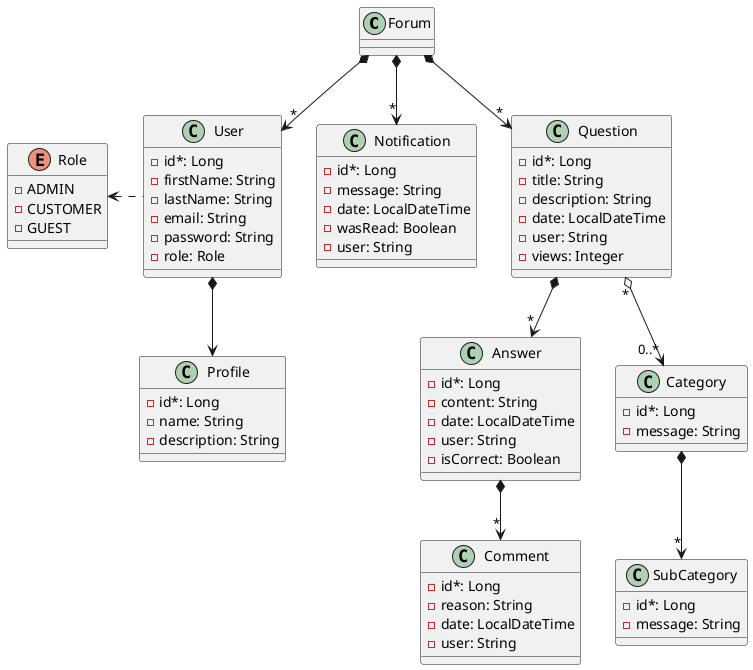 @startuml

Forum *-down-> "*" User
Forum *-down-> "*" Notification
Forum *-down-> "*" Question
User *-down-> Profile
User .-left-> Role
Question *-down-> "*" Answer
Question "*" o-down-> "0..*" Category
Category *-down-> "*" SubCategory
Answer *-down-> "*" Comment


class User {
- id*: Long
- firstName: String
- lastName: String
- email: String
- password: String
- role: Role
}

enum Role {
- ADMIN
- CUSTOMER
- GUEST
}

class Profile {
- id*: Long
- name: String
- description: String
}

class Question {
- id*: Long
- title: String
- description: String
- date: LocalDateTime
- user: String
- views: Integer
}

class Answer {
- id*: Long
- content: String
- date: LocalDateTime
- user: String
- isCorrect: Boolean
}

class Comment {
- id*: Long
- reason: String
- date: LocalDateTime
- user: String
}

class Category {
- id*: Long
- message: String
}

class SubCategory {
- id*: Long
- message: String
}

class Notification {
- id*: Long
- message: String
- date: LocalDateTime
- wasRead: Boolean
- user: String
}

@enduml